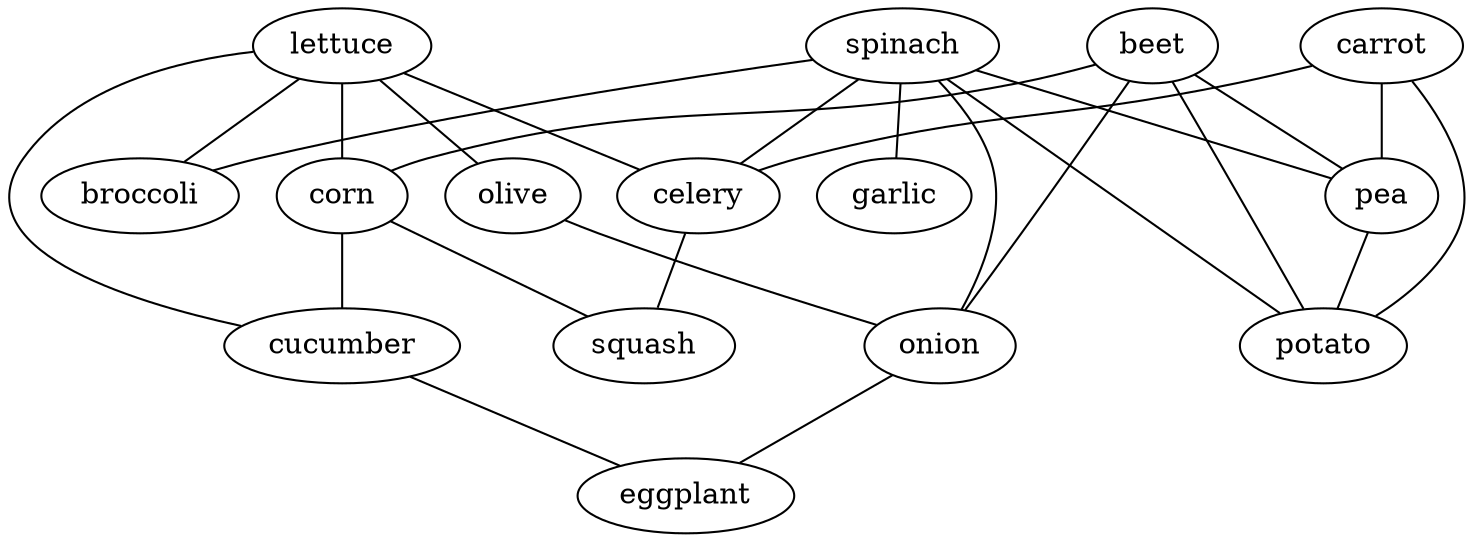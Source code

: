 strict graph G {
lettuce;
carrot;
spinach;
celery;
beet;
pea;
corn;
squash;
cucumber;
olive;
broccoli;
onion;
potato;
eggplant;
garlic;
lettuce -- broccoli  [weight=1];
lettuce -- celery  [weight=1];
lettuce -- cucumber  [weight=1];
lettuce -- olive  [weight=1];
lettuce -- corn  [weight=1];
carrot -- celery  [weight=1];
carrot -- potato  [weight=1];
carrot -- pea  [weight=1];
spinach -- onion  [weight=1];
spinach -- potato  [weight=1];
spinach -- broccoli  [weight=1];
spinach -- celery  [weight=1];
spinach -- garlic  [weight=1];
spinach -- pea  [weight=1];
celery -- squash  [weight=1];
beet -- corn  [weight=1];
beet -- pea  [weight=1];
beet -- onion  [weight=1];
beet -- potato  [weight=1];
pea -- potato  [weight=1];
corn -- cucumber  [weight=1];
corn -- squash  [weight=1];
cucumber -- eggplant  [weight=1];
olive -- onion  [weight=1];
onion -- eggplant  [weight=1];
}
